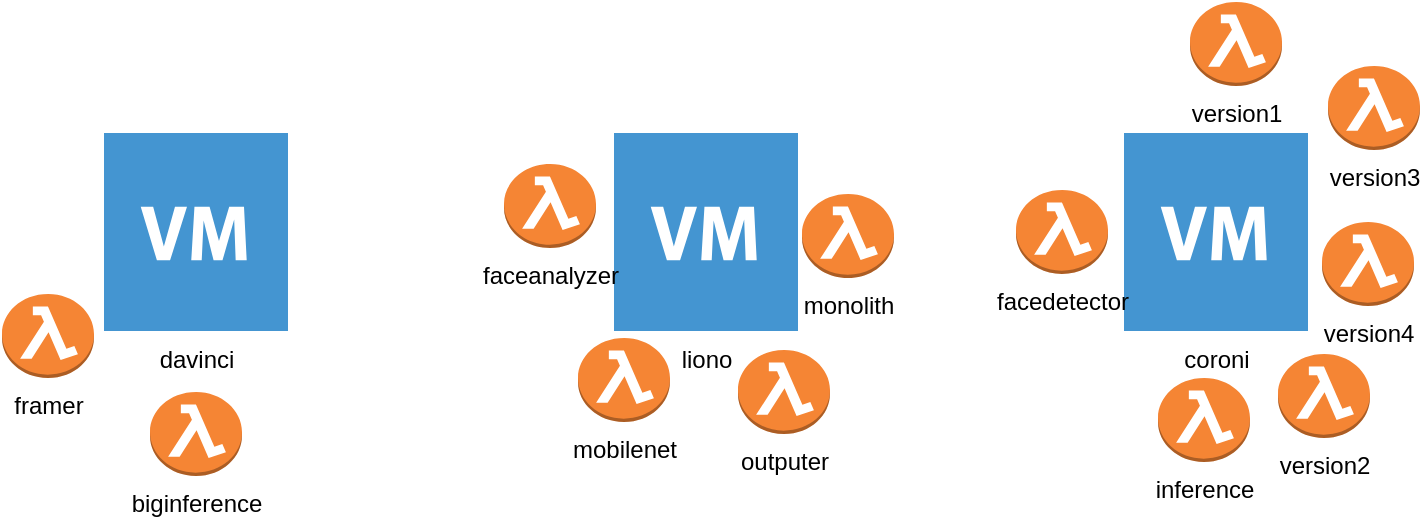 <mxfile version="16.2.0" type="github">
  <diagram id="7gcUSTIZ7YSJ5vT40chW" name="Page-1">
    <mxGraphModel dx="1350" dy="820" grid="0" gridSize="10" guides="1" tooltips="1" connect="1" arrows="1" fold="1" page="1" pageScale="1" pageWidth="1169" pageHeight="827" math="0" shadow="0">
      <root>
        <mxCell id="0" />
        <mxCell id="1" parent="0" />
        <mxCell id="850gOdfeZTXMUQ3-E90S-2" value="&lt;div&gt;liono&lt;/div&gt;&lt;div&gt;&lt;br&gt;&lt;/div&gt;" style="shadow=0;dashed=0;html=1;strokeColor=none;fillColor=#4495D1;labelPosition=center;verticalLabelPosition=bottom;verticalAlign=top;align=center;outlineConnect=0;shape=mxgraph.veeam.2d.virtual_machine;" vertex="1" parent="1">
          <mxGeometry x="477" y="444.5" width="92" height="99" as="geometry" />
        </mxCell>
        <mxCell id="850gOdfeZTXMUQ3-E90S-4" value="davinci" style="shadow=0;dashed=0;html=1;strokeColor=none;fillColor=#4495D1;labelPosition=center;verticalLabelPosition=bottom;verticalAlign=top;align=center;outlineConnect=0;shape=mxgraph.veeam.2d.virtual_machine;" vertex="1" parent="1">
          <mxGeometry x="222" y="444.5" width="92" height="99" as="geometry" />
        </mxCell>
        <mxCell id="850gOdfeZTXMUQ3-E90S-5" value="coroni" style="shadow=0;dashed=0;html=1;strokeColor=none;fillColor=#4495D1;labelPosition=center;verticalLabelPosition=bottom;verticalAlign=top;align=center;outlineConnect=0;shape=mxgraph.veeam.2d.virtual_machine;" vertex="1" parent="1">
          <mxGeometry x="732" y="444.5" width="92" height="99" as="geometry" />
        </mxCell>
        <mxCell id="850gOdfeZTXMUQ3-E90S-6" value="framer" style="outlineConnect=0;dashed=0;verticalLabelPosition=bottom;verticalAlign=top;align=center;html=1;shape=mxgraph.aws3.lambda_function;fillColor=#F58534;gradientColor=none;" vertex="1" parent="1">
          <mxGeometry x="171" y="525" width="46" height="42" as="geometry" />
        </mxCell>
        <mxCell id="850gOdfeZTXMUQ3-E90S-7" value="&lt;div&gt;facedetector&lt;/div&gt;&lt;div&gt;&lt;br&gt;&lt;/div&gt;" style="outlineConnect=0;dashed=0;verticalLabelPosition=bottom;verticalAlign=top;align=center;html=1;shape=mxgraph.aws3.lambda_function;fillColor=#F58534;gradientColor=none;" vertex="1" parent="1">
          <mxGeometry x="678" y="473" width="46" height="42" as="geometry" />
        </mxCell>
        <mxCell id="850gOdfeZTXMUQ3-E90S-8" value="inference" style="outlineConnect=0;dashed=0;verticalLabelPosition=bottom;verticalAlign=top;align=center;html=1;shape=mxgraph.aws3.lambda_function;fillColor=#F58534;gradientColor=none;" vertex="1" parent="1">
          <mxGeometry x="749" y="567" width="46" height="42" as="geometry" />
        </mxCell>
        <mxCell id="850gOdfeZTXMUQ3-E90S-10" value="version2" style="outlineConnect=0;dashed=0;verticalLabelPosition=bottom;verticalAlign=top;align=center;html=1;shape=mxgraph.aws3.lambda_function;fillColor=#F58534;gradientColor=none;" vertex="1" parent="1">
          <mxGeometry x="809" y="555" width="46" height="42" as="geometry" />
        </mxCell>
        <mxCell id="850gOdfeZTXMUQ3-E90S-11" value="version1" style="outlineConnect=0;dashed=0;verticalLabelPosition=bottom;verticalAlign=top;align=center;html=1;shape=mxgraph.aws3.lambda_function;fillColor=#F58534;gradientColor=none;" vertex="1" parent="1">
          <mxGeometry x="765" y="379" width="46" height="42" as="geometry" />
        </mxCell>
        <mxCell id="850gOdfeZTXMUQ3-E90S-12" value="version3" style="outlineConnect=0;dashed=0;verticalLabelPosition=bottom;verticalAlign=top;align=center;html=1;shape=mxgraph.aws3.lambda_function;fillColor=#F58534;gradientColor=none;" vertex="1" parent="1">
          <mxGeometry x="834" y="411" width="46" height="42" as="geometry" />
        </mxCell>
        <mxCell id="850gOdfeZTXMUQ3-E90S-13" value="&lt;div&gt;version4&lt;/div&gt;&lt;div&gt;&lt;br&gt;&lt;/div&gt;" style="outlineConnect=0;dashed=0;verticalLabelPosition=bottom;verticalAlign=top;align=center;html=1;shape=mxgraph.aws3.lambda_function;fillColor=#F58534;gradientColor=none;" vertex="1" parent="1">
          <mxGeometry x="831" y="489" width="46" height="42" as="geometry" />
        </mxCell>
        <mxCell id="850gOdfeZTXMUQ3-E90S-14" value="mobilenet" style="outlineConnect=0;dashed=0;verticalLabelPosition=bottom;verticalAlign=top;align=center;html=1;shape=mxgraph.aws3.lambda_function;fillColor=#F58534;gradientColor=none;" vertex="1" parent="1">
          <mxGeometry x="459" y="547" width="46" height="42" as="geometry" />
        </mxCell>
        <mxCell id="850gOdfeZTXMUQ3-E90S-15" value="biginference" style="outlineConnect=0;dashed=0;verticalLabelPosition=bottom;verticalAlign=top;align=center;html=1;shape=mxgraph.aws3.lambda_function;fillColor=#F58534;gradientColor=none;" vertex="1" parent="1">
          <mxGeometry x="245" y="574" width="46" height="42" as="geometry" />
        </mxCell>
        <mxCell id="850gOdfeZTXMUQ3-E90S-16" value="faceanalyzer" style="outlineConnect=0;dashed=0;verticalLabelPosition=bottom;verticalAlign=top;align=center;html=1;shape=mxgraph.aws3.lambda_function;fillColor=#F58534;gradientColor=none;" vertex="1" parent="1">
          <mxGeometry x="422" y="460" width="46" height="42" as="geometry" />
        </mxCell>
        <mxCell id="850gOdfeZTXMUQ3-E90S-17" value="monolith" style="outlineConnect=0;dashed=0;verticalLabelPosition=bottom;verticalAlign=top;align=center;html=1;shape=mxgraph.aws3.lambda_function;fillColor=#F58534;gradientColor=none;" vertex="1" parent="1">
          <mxGeometry x="571" y="475" width="46" height="42" as="geometry" />
        </mxCell>
        <mxCell id="850gOdfeZTXMUQ3-E90S-19" value="outputer" style="outlineConnect=0;dashed=0;verticalLabelPosition=bottom;verticalAlign=top;align=center;html=1;shape=mxgraph.aws3.lambda_function;fillColor=#F58534;gradientColor=none;" vertex="1" parent="1">
          <mxGeometry x="539" y="553" width="46" height="42" as="geometry" />
        </mxCell>
      </root>
    </mxGraphModel>
  </diagram>
</mxfile>
